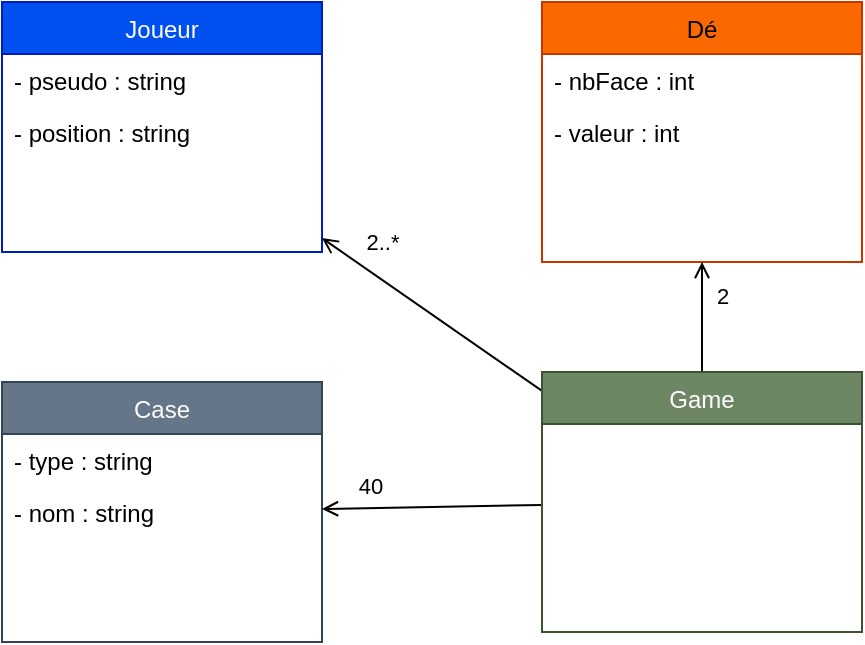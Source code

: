 <mxfile>
    <diagram id="C5RBs43oDa-KdzZeNtuy" name="Page-1">
        <mxGraphModel dx="576" dy="427" grid="1" gridSize="10" guides="1" tooltips="1" connect="1" arrows="1" fold="1" page="1" pageScale="1" pageWidth="827" pageHeight="1169" math="0" shadow="0">
            <root>
                <mxCell id="WIyWlLk6GJQsqaUBKTNV-0"/>
                <mxCell id="WIyWlLk6GJQsqaUBKTNV-1" parent="WIyWlLk6GJQsqaUBKTNV-0"/>
                <mxCell id="j60qgICauFPskA9lQp5Z-2" value="Case" style="swimlane;fontStyle=0;align=center;verticalAlign=top;childLayout=stackLayout;horizontal=1;startSize=26;horizontalStack=0;resizeParent=1;resizeLast=0;collapsible=1;marginBottom=0;rounded=0;shadow=0;strokeWidth=1;fillColor=#647687;fontColor=#ffffff;strokeColor=#314354;" parent="WIyWlLk6GJQsqaUBKTNV-1" vertex="1">
                    <mxGeometry x="240" y="460" width="160" height="130" as="geometry">
                        <mxRectangle x="550" y="140" width="160" height="26" as="alternateBounds"/>
                    </mxGeometry>
                </mxCell>
                <mxCell id="j60qgICauFPskA9lQp5Z-3" value="- type : string" style="text;align=left;verticalAlign=top;spacingLeft=4;spacingRight=4;overflow=hidden;rotatable=0;points=[[0,0.5],[1,0.5]];portConstraint=eastwest;rounded=0;shadow=0;html=0;" parent="j60qgICauFPskA9lQp5Z-2" vertex="1">
                    <mxGeometry y="26" width="160" height="26" as="geometry"/>
                </mxCell>
                <mxCell id="j60qgICauFPskA9lQp5Z-31" value="- nom : string" style="text;align=left;verticalAlign=top;spacingLeft=4;spacingRight=4;overflow=hidden;rotatable=0;points=[[0,0.5],[1,0.5]];portConstraint=eastwest;rounded=0;shadow=0;html=0;" parent="j60qgICauFPskA9lQp5Z-2" vertex="1">
                    <mxGeometry y="52" width="160" height="26" as="geometry"/>
                </mxCell>
                <mxCell id="j60qgICauFPskA9lQp5Z-7" value="Dé" style="swimlane;fontStyle=0;align=center;verticalAlign=top;childLayout=stackLayout;horizontal=1;startSize=26;horizontalStack=0;resizeParent=1;resizeLast=0;collapsible=1;marginBottom=0;rounded=0;shadow=0;strokeWidth=1;fillColor=#fa6800;strokeColor=#C73500;fontColor=#000000;" parent="WIyWlLk6GJQsqaUBKTNV-1" vertex="1">
                    <mxGeometry x="510" y="270" width="160" height="130" as="geometry">
                        <mxRectangle x="550" y="140" width="160" height="26" as="alternateBounds"/>
                    </mxGeometry>
                </mxCell>
                <mxCell id="j60qgICauFPskA9lQp5Z-9" value="- nbFace : int" style="text;align=left;verticalAlign=top;spacingLeft=4;spacingRight=4;overflow=hidden;rotatable=0;points=[[0,0.5],[1,0.5]];portConstraint=eastwest;rounded=0;shadow=0;html=0;" parent="j60qgICauFPskA9lQp5Z-7" vertex="1">
                    <mxGeometry y="26" width="160" height="26" as="geometry"/>
                </mxCell>
                <mxCell id="j60qgICauFPskA9lQp5Z-13" value="- valeur : int" style="text;align=left;verticalAlign=top;spacingLeft=4;spacingRight=4;overflow=hidden;rotatable=0;points=[[0,0.5],[1,0.5]];portConstraint=eastwest;rounded=0;shadow=0;html=0;" parent="j60qgICauFPskA9lQp5Z-7" vertex="1">
                    <mxGeometry y="52" width="160" height="26" as="geometry"/>
                </mxCell>
                <mxCell id="j60qgICauFPskA9lQp5Z-10" value="Joueur" style="swimlane;fontStyle=0;align=center;verticalAlign=top;childLayout=stackLayout;horizontal=1;startSize=26;horizontalStack=0;resizeParent=1;resizeLast=0;collapsible=1;marginBottom=0;rounded=0;shadow=0;strokeWidth=1;fillColor=#0050ef;fontColor=#ffffff;strokeColor=#001DBC;" parent="WIyWlLk6GJQsqaUBKTNV-1" vertex="1">
                    <mxGeometry x="240" y="270" width="160" height="125" as="geometry">
                        <mxRectangle x="550" y="140" width="160" height="26" as="alternateBounds"/>
                    </mxGeometry>
                </mxCell>
                <mxCell id="j60qgICauFPskA9lQp5Z-11" value="- pseudo : string" style="text;align=left;verticalAlign=top;spacingLeft=4;spacingRight=4;overflow=hidden;rotatable=0;points=[[0,0.5],[1,0.5]];portConstraint=eastwest;rounded=0;shadow=0;html=0;" parent="j60qgICauFPskA9lQp5Z-10" vertex="1">
                    <mxGeometry y="26" width="160" height="26" as="geometry"/>
                </mxCell>
                <mxCell id="j60qgICauFPskA9lQp5Z-17" value="- position : string" style="text;align=left;verticalAlign=top;spacingLeft=4;spacingRight=4;overflow=hidden;rotatable=0;points=[[0,0.5],[1,0.5]];portConstraint=eastwest;rounded=0;shadow=0;html=0;" parent="j60qgICauFPskA9lQp5Z-10" vertex="1">
                    <mxGeometry y="52" width="160" height="26" as="geometry"/>
                </mxCell>
                <mxCell id="4" style="edgeStyle=none;html=1;endArrow=open;endFill=0;" edge="1" parent="WIyWlLk6GJQsqaUBKTNV-1" source="0" target="j60qgICauFPskA9lQp5Z-10">
                    <mxGeometry relative="1" as="geometry"/>
                </mxCell>
                <mxCell id="5" value="2..*" style="edgeLabel;html=1;align=center;verticalAlign=middle;resizable=0;points=[];" vertex="1" connectable="0" parent="4">
                    <mxGeometry x="0.647" y="-1" relative="1" as="geometry">
                        <mxPoint x="10" y="-11" as="offset"/>
                    </mxGeometry>
                </mxCell>
                <mxCell id="6" style="edgeStyle=none;html=1;endArrow=open;endFill=0;" edge="1" parent="WIyWlLk6GJQsqaUBKTNV-1" source="0" target="j60qgICauFPskA9lQp5Z-7">
                    <mxGeometry relative="1" as="geometry"/>
                </mxCell>
                <mxCell id="7" value="2" style="edgeLabel;html=1;align=center;verticalAlign=middle;resizable=0;points=[];" vertex="1" connectable="0" parent="6">
                    <mxGeometry x="0.394" relative="1" as="geometry">
                        <mxPoint x="10" as="offset"/>
                    </mxGeometry>
                </mxCell>
                <mxCell id="8" style="edgeStyle=none;html=1;endArrow=open;endFill=0;" edge="1" parent="WIyWlLk6GJQsqaUBKTNV-1" source="0" target="j60qgICauFPskA9lQp5Z-2">
                    <mxGeometry relative="1" as="geometry"/>
                </mxCell>
                <mxCell id="9" value="40" style="edgeLabel;html=1;align=center;verticalAlign=middle;resizable=0;points=[];" vertex="1" connectable="0" parent="8">
                    <mxGeometry x="0.563" y="-2" relative="1" as="geometry">
                        <mxPoint y="-9" as="offset"/>
                    </mxGeometry>
                </mxCell>
                <mxCell id="0" value="Game" style="swimlane;fontStyle=0;align=center;verticalAlign=top;childLayout=stackLayout;horizontal=1;startSize=26;horizontalStack=0;resizeParent=1;resizeLast=0;collapsible=1;marginBottom=0;rounded=0;shadow=0;strokeWidth=1;fillColor=#6d8764;fontColor=#ffffff;strokeColor=#3A5431;" vertex="1" parent="WIyWlLk6GJQsqaUBKTNV-1">
                    <mxGeometry x="510" y="455" width="160" height="130" as="geometry">
                        <mxRectangle x="550" y="140" width="160" height="26" as="alternateBounds"/>
                    </mxGeometry>
                </mxCell>
            </root>
        </mxGraphModel>
    </diagram>
</mxfile>